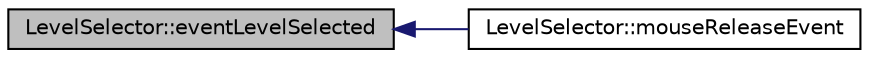 digraph G
{
  edge [fontname="Helvetica",fontsize="10",labelfontname="Helvetica",labelfontsize="10"];
  node [fontname="Helvetica",fontsize="10",shape=record];
  rankdir="LR";
  Node1 [label="LevelSelector::eventLevelSelected",height=0.2,width=0.4,color="black", fillcolor="grey75", style="filled" fontcolor="black"];
  Node1 -> Node2 [dir="back",color="midnightblue",fontsize="10",style="solid",fontname="Helvetica"];
  Node2 [label="LevelSelector::mouseReleaseEvent",height=0.2,width=0.4,color="black", fillcolor="white", style="filled",URL="$db/d63/classLevelSelector.html#abc9ece82743fb91bc1a9eceaded6366d"];
}
